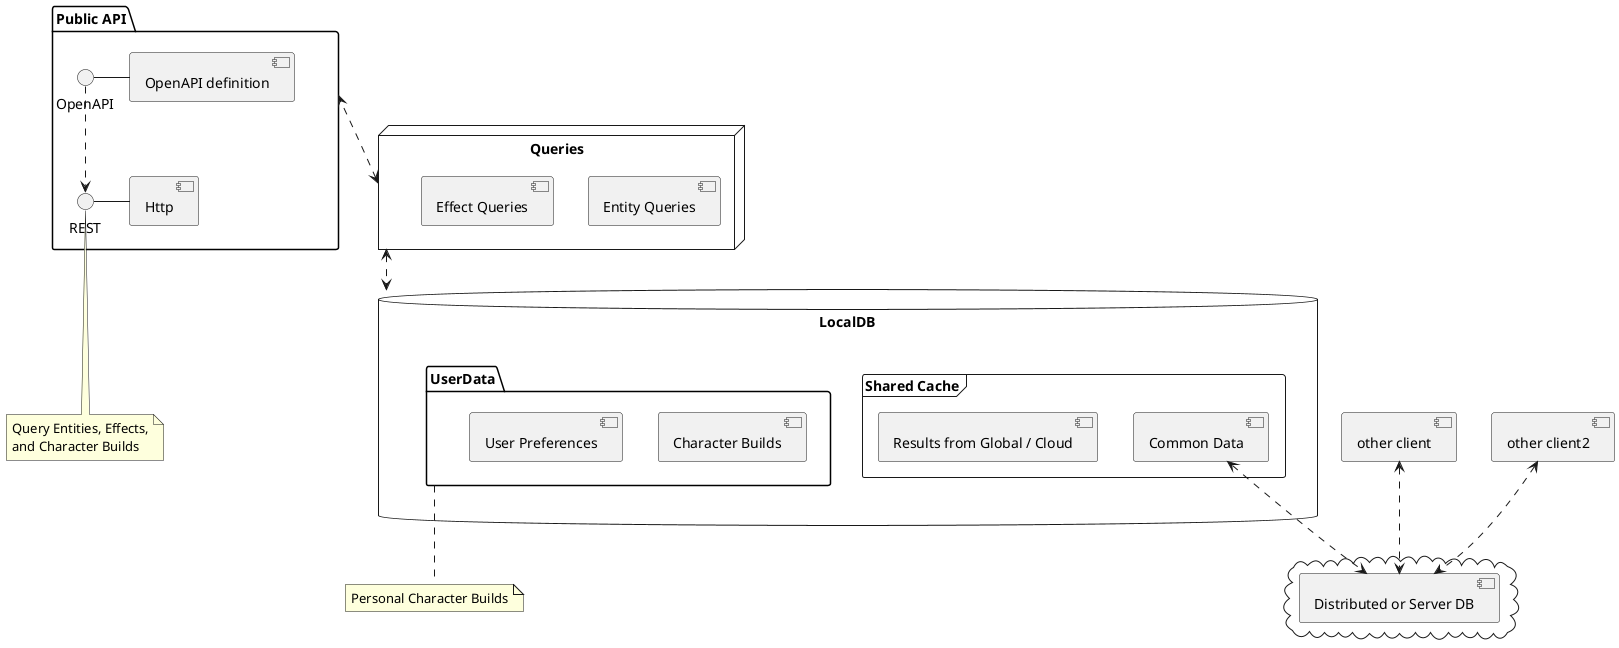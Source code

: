 @startuml
'https://plantuml.com/component-diagram

package "Public API" as PA {
  OpenAPI - [OpenAPI definition]
  REST - [Http]
}

node "Queries" {
  [Entity Queries] as Entities
  [Effect Queries] as Effects
}

database "LocalDB" {
  folder "UserData" {
    [Character Builds]
    [User Preferences]
  }
  frame "Shared Cache" {
    [Common Data] as CData
    [Results from Global / Cloud]
  }
}

note bottom of UserData
  Personal Character Builds
end note

note Bottom of REST
  Query Entities, Effects,
  and Character Builds
end note

cloud {
  [Distributed or Server DB] as Cld
}

[other client] as c1
[other client2] as c2

OpenAPI ..> REST
PA <..> Queries
Queries <..> LocalDB
CData <..> Cld
c1 <..> Cld
c2 <..> Cld
url of OpenAPI is [[https://www.openapis.org OpenAPI{YAML / JSoN}]]

@enduml
